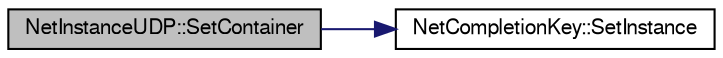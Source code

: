 digraph G
{
  edge [fontname="FreeSans",fontsize="10",labelfontname="FreeSans",labelfontsize="10"];
  node [fontname="FreeSans",fontsize="10",shape=record];
  rankdir=LR;
  Node1 [label="NetInstanceUDP::SetContainer",height=0.2,width=0.4,color="black", fillcolor="grey75", style="filled" fontcolor="black"];
  Node1 -> Node2 [color="midnightblue",fontsize="10",style="solid"];
  Node2 [label="NetCompletionKey::SetInstance",height=0.2,width=0.4,color="black", fillcolor="white", style="filled",URL="$class_net_completion_key.html#a241120bcb7868051a3abb2ebb5731f53"];
}
